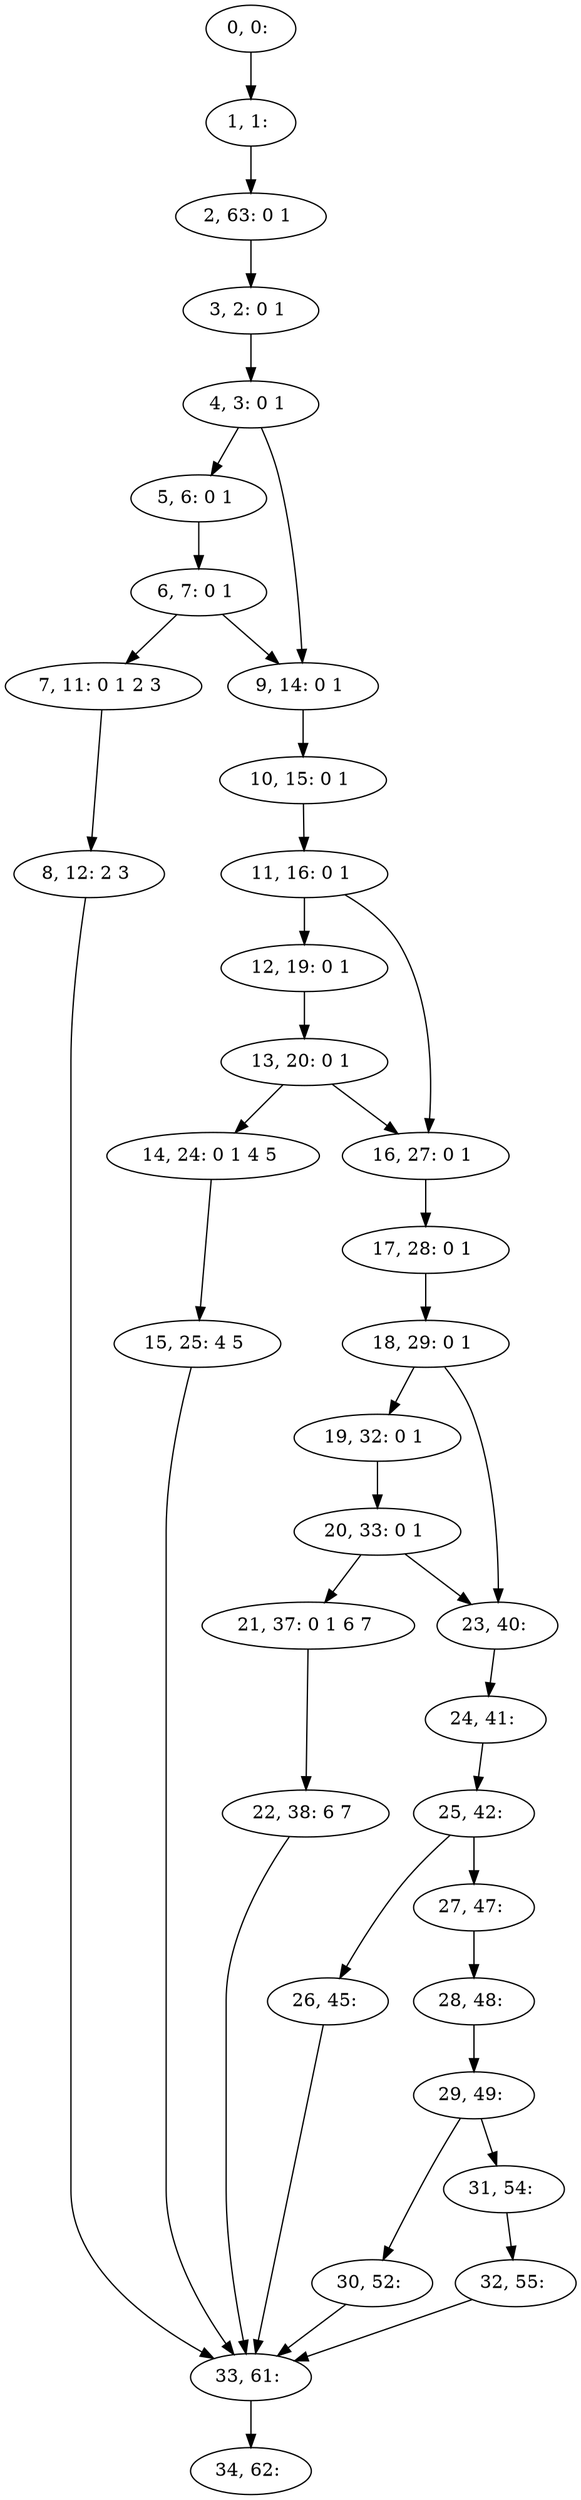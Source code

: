 digraph G {
0[label="0, 0: "];
1[label="1, 1: "];
2[label="2, 63: 0 1 "];
3[label="3, 2: 0 1 "];
4[label="4, 3: 0 1 "];
5[label="5, 6: 0 1 "];
6[label="6, 7: 0 1 "];
7[label="7, 11: 0 1 2 3 "];
8[label="8, 12: 2 3 "];
9[label="9, 14: 0 1 "];
10[label="10, 15: 0 1 "];
11[label="11, 16: 0 1 "];
12[label="12, 19: 0 1 "];
13[label="13, 20: 0 1 "];
14[label="14, 24: 0 1 4 5 "];
15[label="15, 25: 4 5 "];
16[label="16, 27: 0 1 "];
17[label="17, 28: 0 1 "];
18[label="18, 29: 0 1 "];
19[label="19, 32: 0 1 "];
20[label="20, 33: 0 1 "];
21[label="21, 37: 0 1 6 7 "];
22[label="22, 38: 6 7 "];
23[label="23, 40: "];
24[label="24, 41: "];
25[label="25, 42: "];
26[label="26, 45: "];
27[label="27, 47: "];
28[label="28, 48: "];
29[label="29, 49: "];
30[label="30, 52: "];
31[label="31, 54: "];
32[label="32, 55: "];
33[label="33, 61: "];
34[label="34, 62: "];
0->1 ;
1->2 ;
2->3 ;
3->4 ;
4->5 ;
4->9 ;
5->6 ;
6->7 ;
6->9 ;
7->8 ;
8->33 ;
9->10 ;
10->11 ;
11->12 ;
11->16 ;
12->13 ;
13->14 ;
13->16 ;
14->15 ;
15->33 ;
16->17 ;
17->18 ;
18->19 ;
18->23 ;
19->20 ;
20->21 ;
20->23 ;
21->22 ;
22->33 ;
23->24 ;
24->25 ;
25->26 ;
25->27 ;
26->33 ;
27->28 ;
28->29 ;
29->30 ;
29->31 ;
30->33 ;
31->32 ;
32->33 ;
33->34 ;
}
